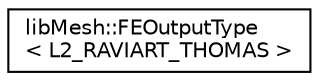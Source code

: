 digraph "类继承关系图"
{
 // INTERACTIVE_SVG=YES
  edge [fontname="Helvetica",fontsize="10",labelfontname="Helvetica",labelfontsize="10"];
  node [fontname="Helvetica",fontsize="10",shape=record];
  rankdir="LR";
  Node1 [label="libMesh::FEOutputType\l\< L2_RAVIART_THOMAS \>",height=0.2,width=0.4,color="black", fillcolor="white", style="filled",URL="$structlibMesh_1_1FEOutputType_3_01L2__RAVIART__THOMAS_01_4.html"];
}
